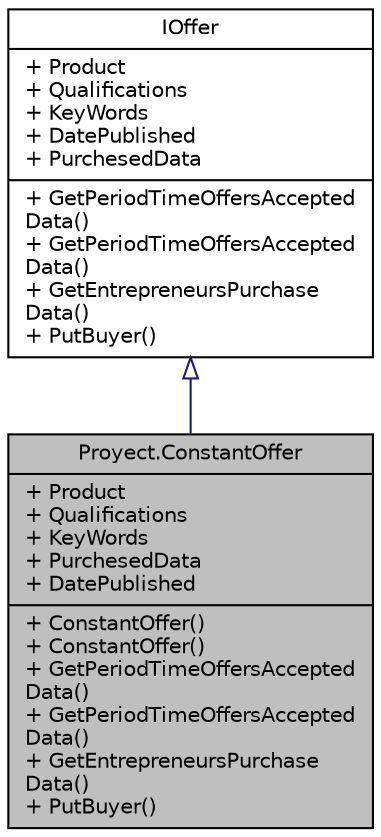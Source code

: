 digraph "Proyect.ConstantOffer"
{
 // INTERACTIVE_SVG=YES
 // LATEX_PDF_SIZE
  edge [fontname="Helvetica",fontsize="10",labelfontname="Helvetica",labelfontsize="10"];
  node [fontname="Helvetica",fontsize="10",shape=record];
  Node1 [label="{Proyect.ConstantOffer\n|+ Product\l+ Qualifications\l+ KeyWords\l+ PurchesedData\l+ DatePublished\l|+ ConstantOffer()\l+ ConstantOffer()\l+ GetPeriodTimeOffersAccepted\lData()\l+ GetPeriodTimeOffersAccepted\lData()\l+ GetEntrepreneursPurchase\lData()\l+ PutBuyer()\l}",height=0.2,width=0.4,color="black", fillcolor="grey75", style="filled", fontcolor="black",tooltip="Representa las ofertas constantes de las companias (Es del tipo IOffer, a quien usa,..."];
  Node2 -> Node1 [dir="back",color="midnightblue",fontsize="10",style="solid",arrowtail="onormal",fontname="Helvetica"];
  Node2 [label="{IOffer\n|+ Product\l+ Qualifications\l+ KeyWords\l+ DatePublished\l+ PurchesedData\l|+ GetPeriodTimeOffersAccepted\lData()\l+ GetPeriodTimeOffersAccepted\lData()\l+ GetEntrepreneursPurchase\lData()\l+ PutBuyer()\l}",height=0.2,width=0.4,color="black", fillcolor="white", style="filled",URL="$interfaceProyect_1_1IOffer.html",tooltip="Interfaz para las ofertas de una compania, la utilizaron ambos tipos de ofertas, y si se quieren agre..."];
}
